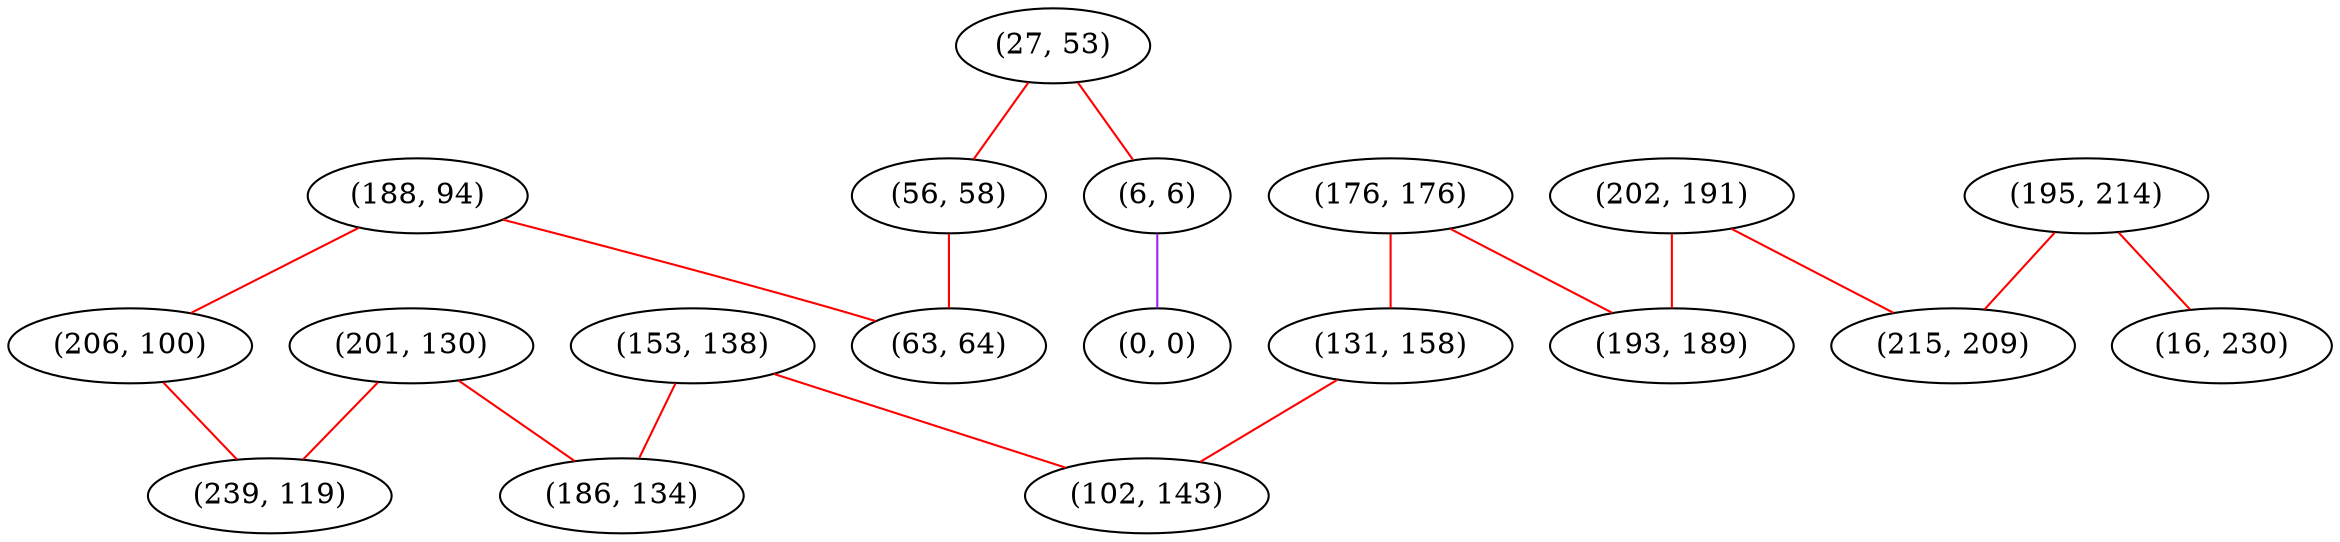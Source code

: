graph "" {
"(153, 138)";
"(202, 191)";
"(176, 176)";
"(188, 94)";
"(195, 214)";
"(27, 53)";
"(201, 130)";
"(206, 100)";
"(6, 6)";
"(56, 58)";
"(131, 158)";
"(215, 209)";
"(0, 0)";
"(16, 230)";
"(193, 189)";
"(186, 134)";
"(63, 64)";
"(102, 143)";
"(239, 119)";
"(153, 138)" -- "(186, 134)"  [color=red, key=0, weight=1];
"(153, 138)" -- "(102, 143)"  [color=red, key=0, weight=1];
"(202, 191)" -- "(193, 189)"  [color=red, key=0, weight=1];
"(202, 191)" -- "(215, 209)"  [color=red, key=0, weight=1];
"(176, 176)" -- "(193, 189)"  [color=red, key=0, weight=1];
"(176, 176)" -- "(131, 158)"  [color=red, key=0, weight=1];
"(188, 94)" -- "(206, 100)"  [color=red, key=0, weight=1];
"(188, 94)" -- "(63, 64)"  [color=red, key=0, weight=1];
"(195, 214)" -- "(16, 230)"  [color=red, key=0, weight=1];
"(195, 214)" -- "(215, 209)"  [color=red, key=0, weight=1];
"(27, 53)" -- "(56, 58)"  [color=red, key=0, weight=1];
"(27, 53)" -- "(6, 6)"  [color=red, key=0, weight=1];
"(201, 130)" -- "(186, 134)"  [color=red, key=0, weight=1];
"(201, 130)" -- "(239, 119)"  [color=red, key=0, weight=1];
"(206, 100)" -- "(239, 119)"  [color=red, key=0, weight=1];
"(6, 6)" -- "(0, 0)"  [color=purple, key=0, weight=4];
"(56, 58)" -- "(63, 64)"  [color=red, key=0, weight=1];
"(131, 158)" -- "(102, 143)"  [color=red, key=0, weight=1];
}
